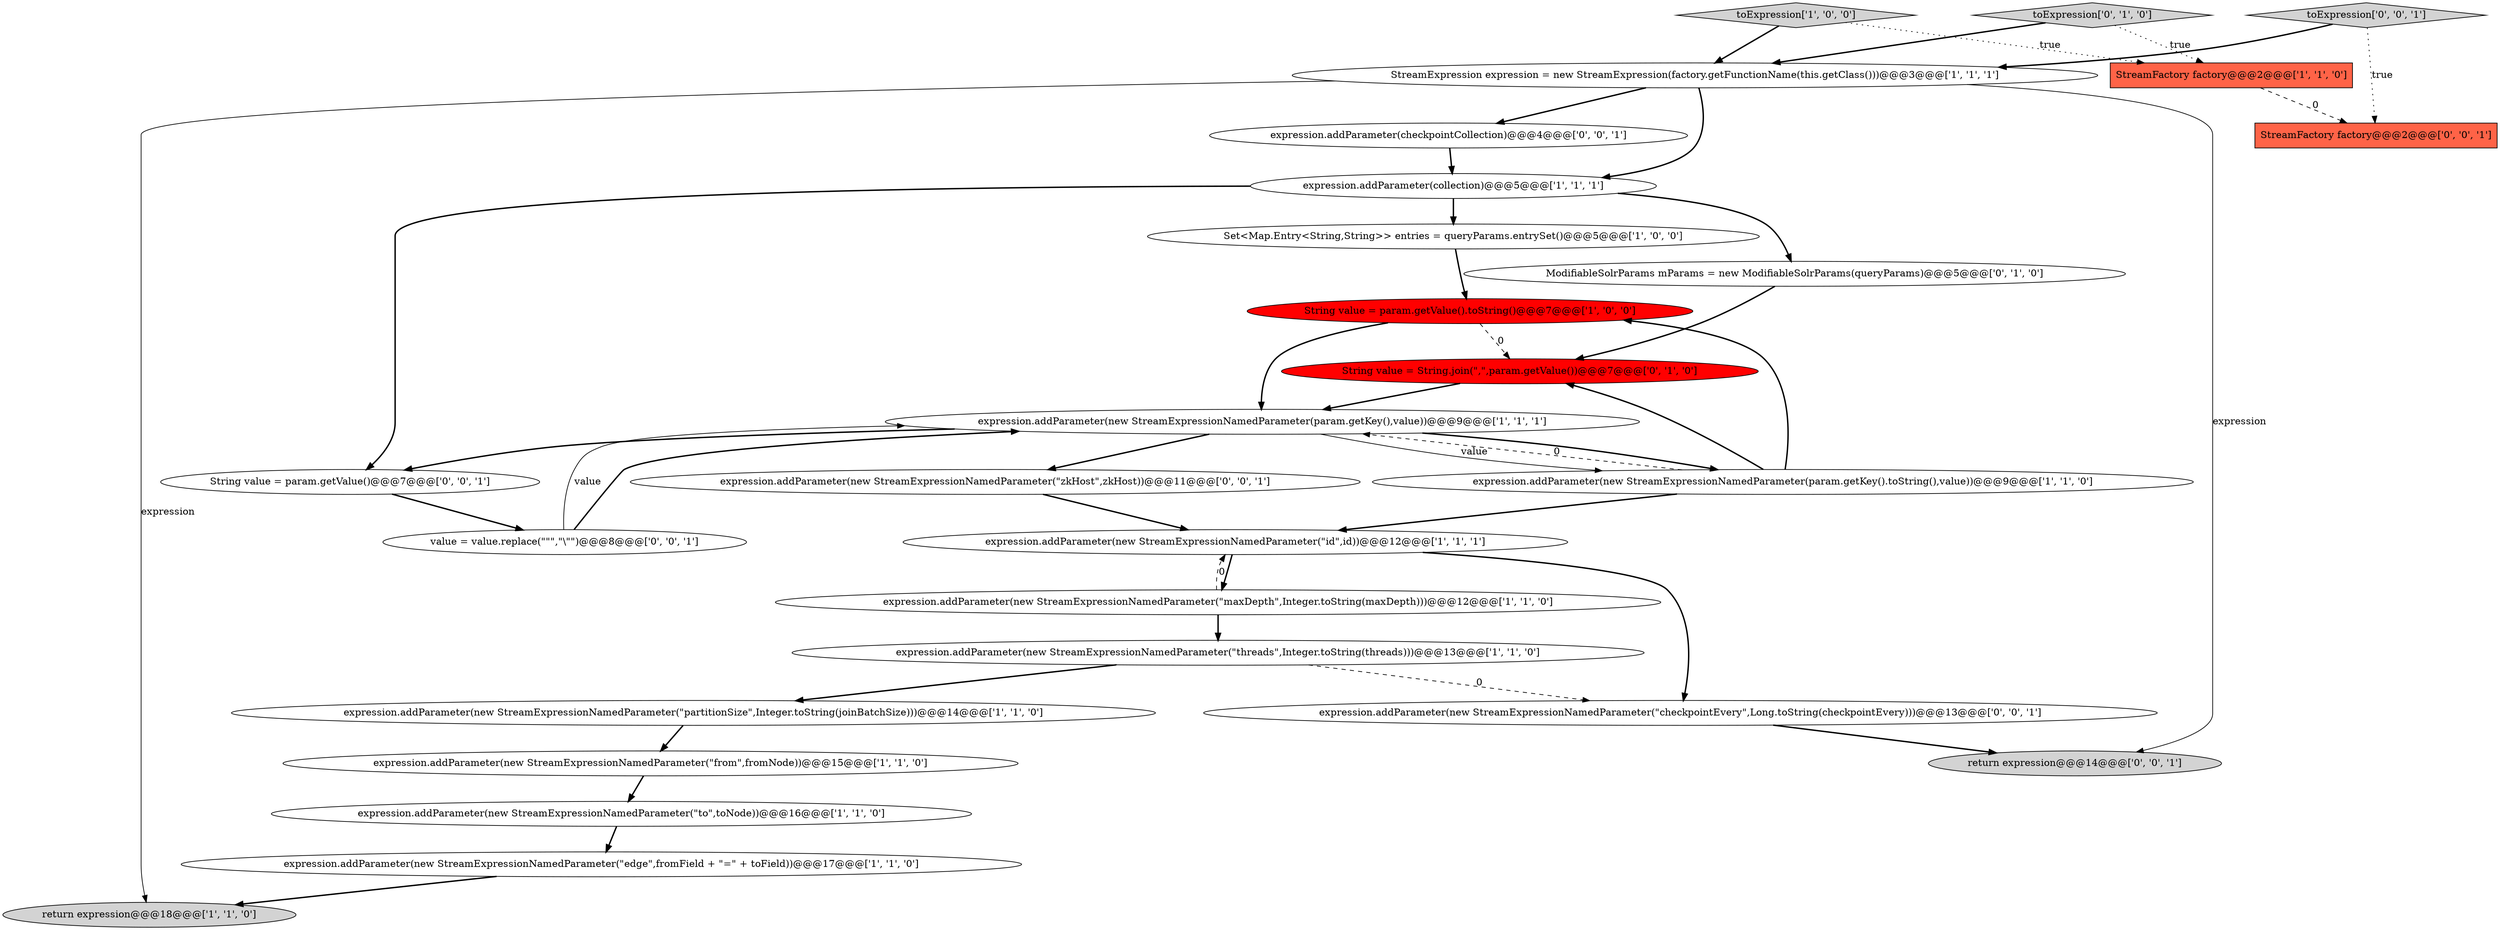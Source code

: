 digraph {
25 [style = filled, label = "return expression@@@14@@@['0', '0', '1']", fillcolor = lightgray, shape = ellipse image = "AAA0AAABBB3BBB"];
4 [style = filled, label = "expression.addParameter(new StreamExpressionNamedParameter(\"edge\",fromField + \"=\" + toField))@@@17@@@['1', '1', '0']", fillcolor = white, shape = ellipse image = "AAA0AAABBB1BBB"];
11 [style = filled, label = "toExpression['1', '0', '0']", fillcolor = lightgray, shape = diamond image = "AAA0AAABBB1BBB"];
10 [style = filled, label = "Set<Map.Entry<String,String>> entries = queryParams.entrySet()@@@5@@@['1', '0', '0']", fillcolor = white, shape = ellipse image = "AAA0AAABBB1BBB"];
18 [style = filled, label = "toExpression['0', '1', '0']", fillcolor = lightgray, shape = diamond image = "AAA0AAABBB2BBB"];
20 [style = filled, label = "toExpression['0', '0', '1']", fillcolor = lightgray, shape = diamond image = "AAA0AAABBB3BBB"];
23 [style = filled, label = "value = value.replace(\"\"\",\"\\\"\")@@@8@@@['0', '0', '1']", fillcolor = white, shape = ellipse image = "AAA0AAABBB3BBB"];
14 [style = filled, label = "return expression@@@18@@@['1', '1', '0']", fillcolor = lightgray, shape = ellipse image = "AAA0AAABBB1BBB"];
24 [style = filled, label = "expression.addParameter(new StreamExpressionNamedParameter(\"checkpointEvery\",Long.toString(checkpointEvery)))@@@13@@@['0', '0', '1']", fillcolor = white, shape = ellipse image = "AAA0AAABBB3BBB"];
1 [style = filled, label = "expression.addParameter(new StreamExpressionNamedParameter(\"to\",toNode))@@@16@@@['1', '1', '0']", fillcolor = white, shape = ellipse image = "AAA0AAABBB1BBB"];
21 [style = filled, label = "expression.addParameter(new StreamExpressionNamedParameter(\"zkHost\",zkHost))@@@11@@@['0', '0', '1']", fillcolor = white, shape = ellipse image = "AAA0AAABBB3BBB"];
16 [style = filled, label = "String value = String.join(\",\",param.getValue())@@@7@@@['0', '1', '0']", fillcolor = red, shape = ellipse image = "AAA1AAABBB2BBB"];
2 [style = filled, label = "expression.addParameter(new StreamExpressionNamedParameter(param.getKey(),value))@@@9@@@['1', '1', '1']", fillcolor = white, shape = ellipse image = "AAA0AAABBB1BBB"];
12 [style = filled, label = "StreamFactory factory@@@2@@@['1', '1', '0']", fillcolor = tomato, shape = box image = "AAA0AAABBB1BBB"];
26 [style = filled, label = "String value = param.getValue()@@@7@@@['0', '0', '1']", fillcolor = white, shape = ellipse image = "AAA0AAABBB3BBB"];
19 [style = filled, label = "StreamFactory factory@@@2@@@['0', '0', '1']", fillcolor = tomato, shape = box image = "AAA0AAABBB3BBB"];
8 [style = filled, label = "StreamExpression expression = new StreamExpression(factory.getFunctionName(this.getClass()))@@@3@@@['1', '1', '1']", fillcolor = white, shape = ellipse image = "AAA0AAABBB1BBB"];
9 [style = filled, label = "expression.addParameter(new StreamExpressionNamedParameter(\"from\",fromNode))@@@15@@@['1', '1', '0']", fillcolor = white, shape = ellipse image = "AAA0AAABBB1BBB"];
13 [style = filled, label = "expression.addParameter(new StreamExpressionNamedParameter(\"id\",id))@@@12@@@['1', '1', '1']", fillcolor = white, shape = ellipse image = "AAA0AAABBB1BBB"];
0 [style = filled, label = "expression.addParameter(new StreamExpressionNamedParameter(\"partitionSize\",Integer.toString(joinBatchSize)))@@@14@@@['1', '1', '0']", fillcolor = white, shape = ellipse image = "AAA0AAABBB1BBB"];
7 [style = filled, label = "expression.addParameter(new StreamExpressionNamedParameter(param.getKey().toString(),value))@@@9@@@['1', '1', '0']", fillcolor = white, shape = ellipse image = "AAA0AAABBB1BBB"];
3 [style = filled, label = "expression.addParameter(new StreamExpressionNamedParameter(\"threads\",Integer.toString(threads)))@@@13@@@['1', '1', '0']", fillcolor = white, shape = ellipse image = "AAA0AAABBB1BBB"];
17 [style = filled, label = "ModifiableSolrParams mParams = new ModifiableSolrParams(queryParams)@@@5@@@['0', '1', '0']", fillcolor = white, shape = ellipse image = "AAA0AAABBB2BBB"];
5 [style = filled, label = "String value = param.getValue().toString()@@@7@@@['1', '0', '0']", fillcolor = red, shape = ellipse image = "AAA1AAABBB1BBB"];
22 [style = filled, label = "expression.addParameter(checkpointCollection)@@@4@@@['0', '0', '1']", fillcolor = white, shape = ellipse image = "AAA0AAABBB3BBB"];
6 [style = filled, label = "expression.addParameter(collection)@@@5@@@['1', '1', '1']", fillcolor = white, shape = ellipse image = "AAA0AAABBB1BBB"];
15 [style = filled, label = "expression.addParameter(new StreamExpressionNamedParameter(\"maxDepth\",Integer.toString(maxDepth)))@@@12@@@['1', '1', '0']", fillcolor = white, shape = ellipse image = "AAA0AAABBB1BBB"];
7->13 [style = bold, label=""];
6->17 [style = bold, label=""];
8->25 [style = solid, label="expression"];
23->2 [style = solid, label="value"];
1->4 [style = bold, label=""];
0->9 [style = bold, label=""];
4->14 [style = bold, label=""];
2->26 [style = bold, label=""];
6->26 [style = bold, label=""];
13->24 [style = bold, label=""];
11->12 [style = dotted, label="true"];
3->24 [style = dashed, label="0"];
8->6 [style = bold, label=""];
16->2 [style = bold, label=""];
15->3 [style = bold, label=""];
3->0 [style = bold, label=""];
8->22 [style = bold, label=""];
5->16 [style = dashed, label="0"];
5->2 [style = bold, label=""];
7->5 [style = bold, label=""];
20->8 [style = bold, label=""];
18->12 [style = dotted, label="true"];
10->5 [style = bold, label=""];
12->19 [style = dashed, label="0"];
21->13 [style = bold, label=""];
2->21 [style = bold, label=""];
24->25 [style = bold, label=""];
6->10 [style = bold, label=""];
26->23 [style = bold, label=""];
7->16 [style = bold, label=""];
15->13 [style = dashed, label="0"];
11->8 [style = bold, label=""];
7->2 [style = dashed, label="0"];
20->19 [style = dotted, label="true"];
18->8 [style = bold, label=""];
13->15 [style = bold, label=""];
23->2 [style = bold, label=""];
2->7 [style = bold, label=""];
8->14 [style = solid, label="expression"];
9->1 [style = bold, label=""];
2->7 [style = solid, label="value"];
17->16 [style = bold, label=""];
22->6 [style = bold, label=""];
}
